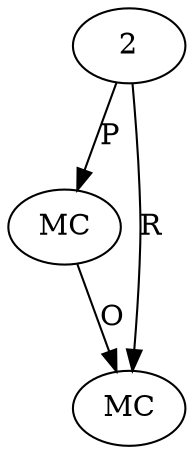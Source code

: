 digraph "AUG" {

  1 [ label="MC" s="mkdirs()" t="IO" l="181" ];
  2 [ t="File" n="parentDir" ];
  3 [ label="MC" s="isDirectory()" t="File" l="182" ];
  2 -> 1 [ label="P" ];
  2 -> 3 [ label="R" ];
  1 -> 3 [ label="O" ];
}

